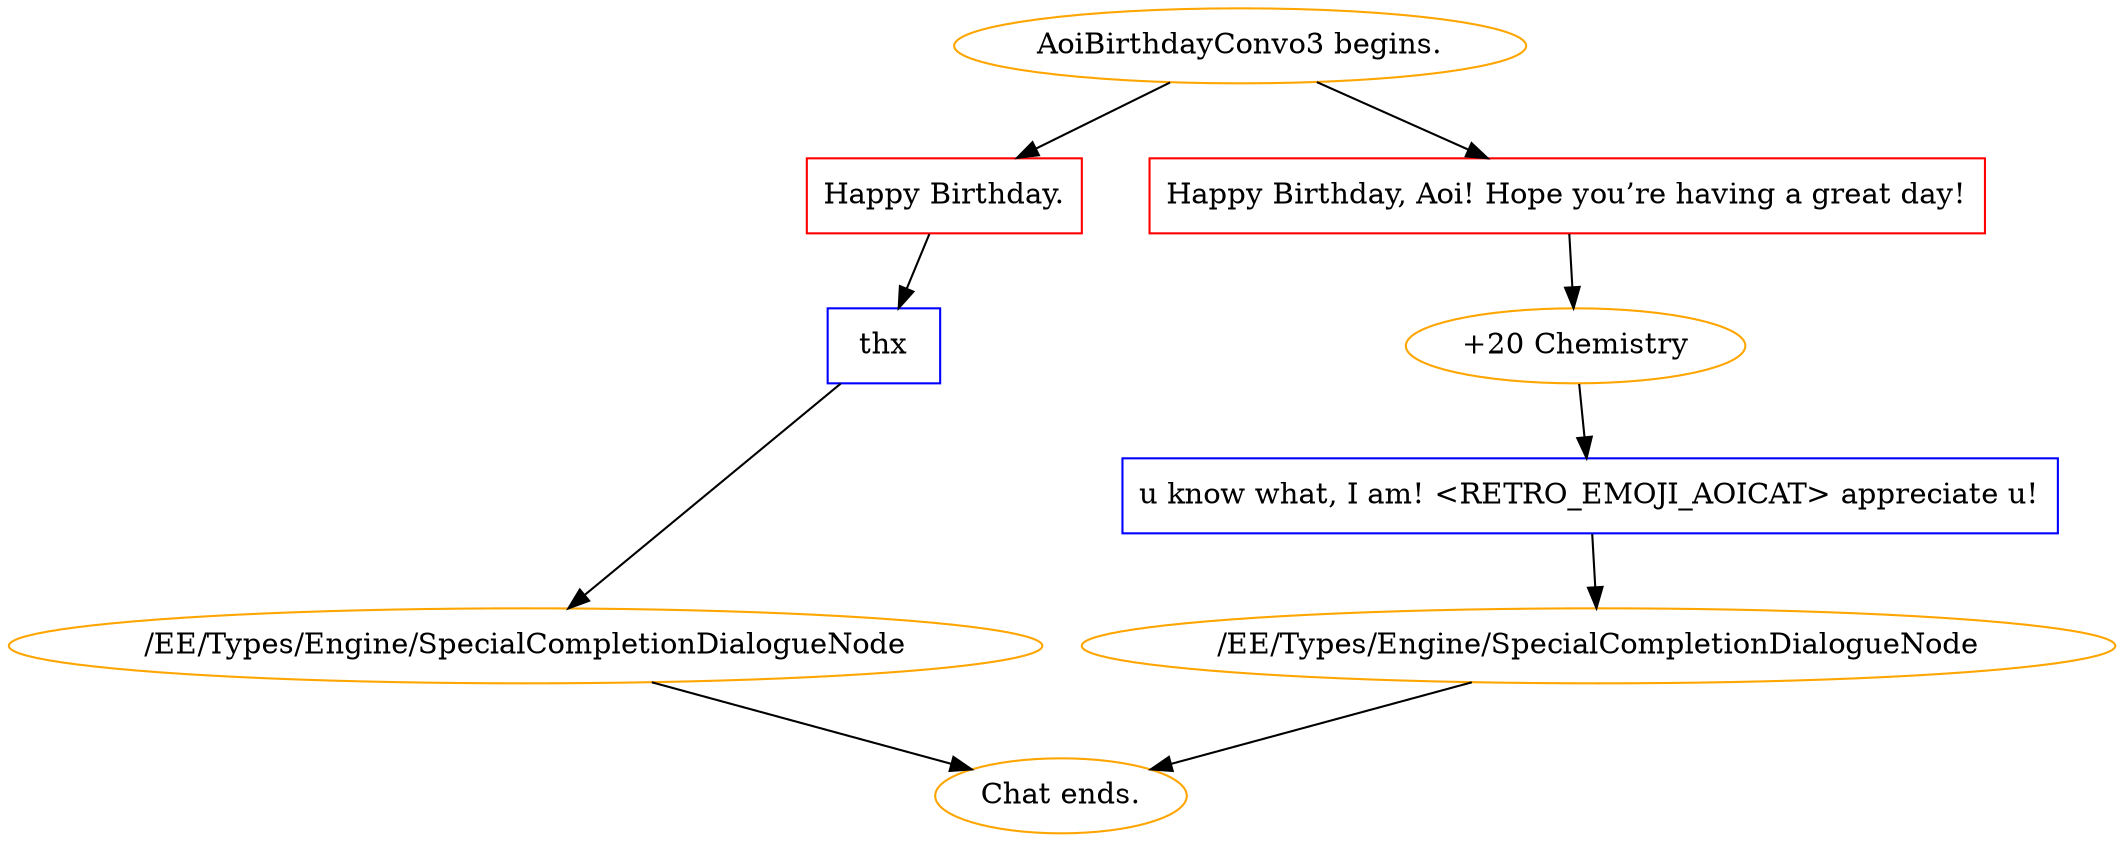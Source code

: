 digraph {
	"AoiBirthdayConvo3 begins." [color=orange];
		"AoiBirthdayConvo3 begins." -> 3807;
		"AoiBirthdayConvo3 begins." -> 3806;
	3807 [label="Happy Birthday.",shape=box,color=red];
		3807 -> 3811;
	3806 [label="Happy Birthday, Aoi! Hope you’re having a great day!",shape=box,color=red];
		3806 -> 3808;
	3811 [label="thx",shape=box,color=blue];
		3811 -> 3832;
	3808 [label="+20 Chemistry",color=orange];
		3808 -> 3809;
	3832 [label="/EE/Types/Engine/SpecialCompletionDialogueNode",color=orange];
		3832 -> "Chat ends.";
	3809 [label="u know what, I am! <RETRO_EMOJI_AOICAT> appreciate u!",shape=box,color=blue];
		3809 -> 3833;
	"Chat ends." [color=orange];
	3833 [label="/EE/Types/Engine/SpecialCompletionDialogueNode",color=orange];
		3833 -> "Chat ends.";
}